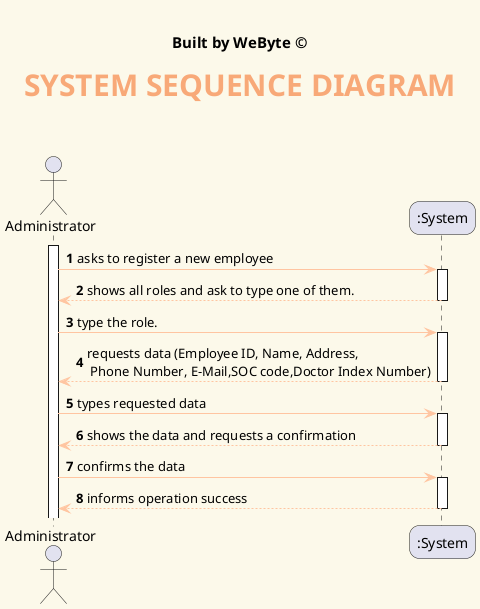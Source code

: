 @startuml
' ======= layout =========
skinparam backgroundColor #fcf9ea
skinparam titleBorderRoundCorner 15
skinparam titleFontSize 30
skinparam classAttributeIconSize 0
skinparam titleFontName Arial Black
skinparam titleFontColor #f8a978
skinparam roundcorner 20
skinparam stereotypeCBackgroundColor ffc5a1
skinparam class {

ArrowColor ffc5a1
BorderColor White
BackgroundColor badfdb
}


' ======= title =========
center header


<font color=Black size=15><b>Built by WeByte ©</font>
endheader
title <b>SYSTEM SEQUENCE DIAGRAM\n
autonumber
actor "Administrator" as OE
activate OE
OE -> ":System" : asks to register a new employee
activate ":System"
OE <-- ":System": shows all roles and ask to type one of them.
deactivate ":System"
OE -> ":System": type the role.
activate ":System"
":System" --> OE : requests data (Employee ID, Name, Address,\n Phone Number, E-Mail,SOC code,Doctor Index Number)
deactivate ":System"
deactivate ":System"

OE -> ":System" : types requested data
activate ":System"
":System" --> OE : shows the data and requests a confirmation
deactivate ":System"

OE -> ":System" : confirms the data
activate ":System"

OE <-- ":System" : informs operation success
deactivate ":System"

@enduml